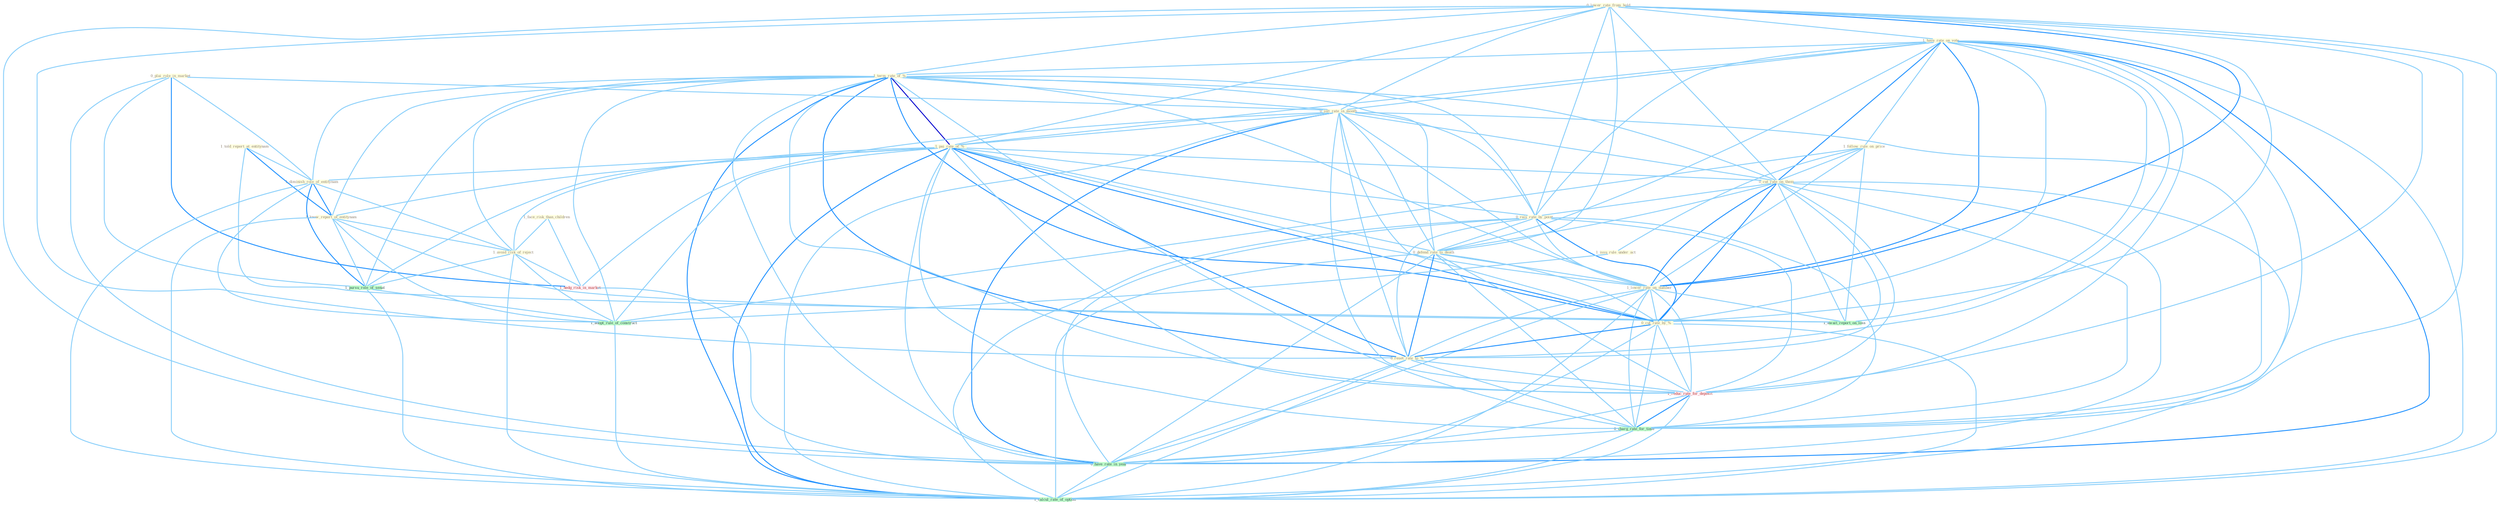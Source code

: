 Graph G{ 
    node
    [shape=polygon,style=filled,width=.5,height=.06,color="#BDFCC9",fixedsize=true,fontsize=4,
    fontcolor="#2f4f4f"];
    {node
    [color="#ffffe0", fontcolor="#8b7d6b"] "0_lower_rate_from_hold " "1_have_rate_on_vote " "1_follow_rule_on_price " "1_term_rate_of_% " "1_told_report_at_entitynam " "0_plai_role_in_market " "0_jolt_rate_in_month " "1_pai_rate_of_% " "0_cut_rate_on_them " "0_rais_rate_by_point " "0_defend_rate_to_death " "1_issu_rule_under_act " "1_diminish_role_of_entitynam " "1_know_report_of_entitynam " "1_face_risk_than_children " "1_lower_rate_on_number " "0_cut_rate_by_% " "1_avoid_risk_of_reject " "0_reset_rate_to_% "}
{node [color="#fff0f5", fontcolor="#b22222"] "1_reduc_rate_for_deposit " "1_hedg_risk_in_market "}
edge [color="#B0E2FF"];

	"0_lower_rate_from_hold " -- "1_have_rate_on_vote " [w="1", color="#87cefa" ];
	"0_lower_rate_from_hold " -- "1_term_rate_of_% " [w="1", color="#87cefa" ];
	"0_lower_rate_from_hold " -- "0_jolt_rate_in_month " [w="1", color="#87cefa" ];
	"0_lower_rate_from_hold " -- "1_pai_rate_of_% " [w="1", color="#87cefa" ];
	"0_lower_rate_from_hold " -- "0_cut_rate_on_them " [w="1", color="#87cefa" ];
	"0_lower_rate_from_hold " -- "0_rais_rate_by_point " [w="1", color="#87cefa" ];
	"0_lower_rate_from_hold " -- "0_defend_rate_to_death " [w="1", color="#87cefa" ];
	"0_lower_rate_from_hold " -- "1_lower_rate_on_number " [w="2", color="#1e90ff" , len=0.8];
	"0_lower_rate_from_hold " -- "0_cut_rate_by_% " [w="1", color="#87cefa" ];
	"0_lower_rate_from_hold " -- "0_reset_rate_to_% " [w="1", color="#87cefa" ];
	"0_lower_rate_from_hold " -- "1_reduc_rate_for_deposit " [w="1", color="#87cefa" ];
	"0_lower_rate_from_hold " -- "0_charg_rate_for_time " [w="1", color="#87cefa" ];
	"0_lower_rate_from_hold " -- "0_have_rate_in_year " [w="1", color="#87cefa" ];
	"0_lower_rate_from_hold " -- "1_calcul_rate_of_option " [w="1", color="#87cefa" ];
	"1_have_rate_on_vote " -- "1_follow_rule_on_price " [w="1", color="#87cefa" ];
	"1_have_rate_on_vote " -- "1_term_rate_of_% " [w="1", color="#87cefa" ];
	"1_have_rate_on_vote " -- "0_jolt_rate_in_month " [w="1", color="#87cefa" ];
	"1_have_rate_on_vote " -- "1_pai_rate_of_% " [w="1", color="#87cefa" ];
	"1_have_rate_on_vote " -- "0_cut_rate_on_them " [w="2", color="#1e90ff" , len=0.8];
	"1_have_rate_on_vote " -- "0_rais_rate_by_point " [w="1", color="#87cefa" ];
	"1_have_rate_on_vote " -- "0_defend_rate_to_death " [w="1", color="#87cefa" ];
	"1_have_rate_on_vote " -- "1_lower_rate_on_number " [w="2", color="#1e90ff" , len=0.8];
	"1_have_rate_on_vote " -- "0_cut_rate_by_% " [w="1", color="#87cefa" ];
	"1_have_rate_on_vote " -- "0_reset_rate_to_% " [w="1", color="#87cefa" ];
	"1_have_rate_on_vote " -- "1_await_report_on_loss " [w="1", color="#87cefa" ];
	"1_have_rate_on_vote " -- "1_reduc_rate_for_deposit " [w="1", color="#87cefa" ];
	"1_have_rate_on_vote " -- "0_charg_rate_for_time " [w="1", color="#87cefa" ];
	"1_have_rate_on_vote " -- "0_have_rate_in_year " [w="2", color="#1e90ff" , len=0.8];
	"1_have_rate_on_vote " -- "1_calcul_rate_of_option " [w="1", color="#87cefa" ];
	"1_follow_rule_on_price " -- "0_cut_rate_on_them " [w="1", color="#87cefa" ];
	"1_follow_rule_on_price " -- "1_issu_rule_under_act " [w="1", color="#87cefa" ];
	"1_follow_rule_on_price " -- "1_lower_rate_on_number " [w="1", color="#87cefa" ];
	"1_follow_rule_on_price " -- "1_await_report_on_loss " [w="1", color="#87cefa" ];
	"1_follow_rule_on_price " -- "1_adopt_rule_of_construct " [w="1", color="#87cefa" ];
	"1_term_rate_of_% " -- "0_jolt_rate_in_month " [w="1", color="#87cefa" ];
	"1_term_rate_of_% " -- "1_pai_rate_of_% " [w="3", color="#0000cd" , len=0.6];
	"1_term_rate_of_% " -- "0_cut_rate_on_them " [w="1", color="#87cefa" ];
	"1_term_rate_of_% " -- "0_rais_rate_by_point " [w="1", color="#87cefa" ];
	"1_term_rate_of_% " -- "0_defend_rate_to_death " [w="1", color="#87cefa" ];
	"1_term_rate_of_% " -- "1_diminish_role_of_entitynam " [w="1", color="#87cefa" ];
	"1_term_rate_of_% " -- "1_know_report_of_entitynam " [w="1", color="#87cefa" ];
	"1_term_rate_of_% " -- "1_lower_rate_on_number " [w="1", color="#87cefa" ];
	"1_term_rate_of_% " -- "0_cut_rate_by_% " [w="2", color="#1e90ff" , len=0.8];
	"1_term_rate_of_% " -- "1_avoid_risk_of_reject " [w="1", color="#87cefa" ];
	"1_term_rate_of_% " -- "0_reset_rate_to_% " [w="2", color="#1e90ff" , len=0.8];
	"1_term_rate_of_% " -- "1_pursu_role_of_senat " [w="1", color="#87cefa" ];
	"1_term_rate_of_% " -- "1_reduc_rate_for_deposit " [w="1", color="#87cefa" ];
	"1_term_rate_of_% " -- "0_charg_rate_for_time " [w="1", color="#87cefa" ];
	"1_term_rate_of_% " -- "1_adopt_rule_of_construct " [w="1", color="#87cefa" ];
	"1_term_rate_of_% " -- "0_have_rate_in_year " [w="1", color="#87cefa" ];
	"1_term_rate_of_% " -- "1_calcul_rate_of_option " [w="2", color="#1e90ff" , len=0.8];
	"1_told_report_at_entitynam " -- "1_diminish_role_of_entitynam " [w="1", color="#87cefa" ];
	"1_told_report_at_entitynam " -- "1_know_report_of_entitynam " [w="2", color="#1e90ff" , len=0.8];
	"1_told_report_at_entitynam " -- "1_await_report_on_loss " [w="1", color="#87cefa" ];
	"0_plai_role_in_market " -- "0_jolt_rate_in_month " [w="1", color="#87cefa" ];
	"0_plai_role_in_market " -- "1_diminish_role_of_entitynam " [w="1", color="#87cefa" ];
	"0_plai_role_in_market " -- "1_pursu_role_of_senat " [w="1", color="#87cefa" ];
	"0_plai_role_in_market " -- "1_hedg_risk_in_market " [w="2", color="#1e90ff" , len=0.8];
	"0_plai_role_in_market " -- "0_have_rate_in_year " [w="1", color="#87cefa" ];
	"0_jolt_rate_in_month " -- "1_pai_rate_of_% " [w="1", color="#87cefa" ];
	"0_jolt_rate_in_month " -- "0_cut_rate_on_them " [w="1", color="#87cefa" ];
	"0_jolt_rate_in_month " -- "0_rais_rate_by_point " [w="1", color="#87cefa" ];
	"0_jolt_rate_in_month " -- "0_defend_rate_to_death " [w="1", color="#87cefa" ];
	"0_jolt_rate_in_month " -- "1_lower_rate_on_number " [w="1", color="#87cefa" ];
	"0_jolt_rate_in_month " -- "0_cut_rate_by_% " [w="1", color="#87cefa" ];
	"0_jolt_rate_in_month " -- "0_reset_rate_to_% " [w="1", color="#87cefa" ];
	"0_jolt_rate_in_month " -- "1_reduc_rate_for_deposit " [w="1", color="#87cefa" ];
	"0_jolt_rate_in_month " -- "0_charg_rate_for_time " [w="1", color="#87cefa" ];
	"0_jolt_rate_in_month " -- "1_hedg_risk_in_market " [w="1", color="#87cefa" ];
	"0_jolt_rate_in_month " -- "0_have_rate_in_year " [w="2", color="#1e90ff" , len=0.8];
	"0_jolt_rate_in_month " -- "1_calcul_rate_of_option " [w="1", color="#87cefa" ];
	"1_pai_rate_of_% " -- "0_cut_rate_on_them " [w="1", color="#87cefa" ];
	"1_pai_rate_of_% " -- "0_rais_rate_by_point " [w="1", color="#87cefa" ];
	"1_pai_rate_of_% " -- "0_defend_rate_to_death " [w="1", color="#87cefa" ];
	"1_pai_rate_of_% " -- "1_diminish_role_of_entitynam " [w="1", color="#87cefa" ];
	"1_pai_rate_of_% " -- "1_know_report_of_entitynam " [w="1", color="#87cefa" ];
	"1_pai_rate_of_% " -- "1_lower_rate_on_number " [w="1", color="#87cefa" ];
	"1_pai_rate_of_% " -- "0_cut_rate_by_% " [w="2", color="#1e90ff" , len=0.8];
	"1_pai_rate_of_% " -- "1_avoid_risk_of_reject " [w="1", color="#87cefa" ];
	"1_pai_rate_of_% " -- "0_reset_rate_to_% " [w="2", color="#1e90ff" , len=0.8];
	"1_pai_rate_of_% " -- "1_pursu_role_of_senat " [w="1", color="#87cefa" ];
	"1_pai_rate_of_% " -- "1_reduc_rate_for_deposit " [w="1", color="#87cefa" ];
	"1_pai_rate_of_% " -- "0_charg_rate_for_time " [w="1", color="#87cefa" ];
	"1_pai_rate_of_% " -- "1_adopt_rule_of_construct " [w="1", color="#87cefa" ];
	"1_pai_rate_of_% " -- "0_have_rate_in_year " [w="1", color="#87cefa" ];
	"1_pai_rate_of_% " -- "1_calcul_rate_of_option " [w="2", color="#1e90ff" , len=0.8];
	"0_cut_rate_on_them " -- "0_rais_rate_by_point " [w="1", color="#87cefa" ];
	"0_cut_rate_on_them " -- "0_defend_rate_to_death " [w="1", color="#87cefa" ];
	"0_cut_rate_on_them " -- "1_lower_rate_on_number " [w="2", color="#1e90ff" , len=0.8];
	"0_cut_rate_on_them " -- "0_cut_rate_by_% " [w="2", color="#1e90ff" , len=0.8];
	"0_cut_rate_on_them " -- "0_reset_rate_to_% " [w="1", color="#87cefa" ];
	"0_cut_rate_on_them " -- "1_await_report_on_loss " [w="1", color="#87cefa" ];
	"0_cut_rate_on_them " -- "1_reduc_rate_for_deposit " [w="1", color="#87cefa" ];
	"0_cut_rate_on_them " -- "0_charg_rate_for_time " [w="1", color="#87cefa" ];
	"0_cut_rate_on_them " -- "0_have_rate_in_year " [w="1", color="#87cefa" ];
	"0_cut_rate_on_them " -- "1_calcul_rate_of_option " [w="1", color="#87cefa" ];
	"0_rais_rate_by_point " -- "0_defend_rate_to_death " [w="1", color="#87cefa" ];
	"0_rais_rate_by_point " -- "1_lower_rate_on_number " [w="1", color="#87cefa" ];
	"0_rais_rate_by_point " -- "0_cut_rate_by_% " [w="2", color="#1e90ff" , len=0.8];
	"0_rais_rate_by_point " -- "0_reset_rate_to_% " [w="1", color="#87cefa" ];
	"0_rais_rate_by_point " -- "1_reduc_rate_for_deposit " [w="1", color="#87cefa" ];
	"0_rais_rate_by_point " -- "0_charg_rate_for_time " [w="1", color="#87cefa" ];
	"0_rais_rate_by_point " -- "0_have_rate_in_year " [w="1", color="#87cefa" ];
	"0_rais_rate_by_point " -- "1_calcul_rate_of_option " [w="1", color="#87cefa" ];
	"0_defend_rate_to_death " -- "1_lower_rate_on_number " [w="1", color="#87cefa" ];
	"0_defend_rate_to_death " -- "0_cut_rate_by_% " [w="1", color="#87cefa" ];
	"0_defend_rate_to_death " -- "0_reset_rate_to_% " [w="2", color="#1e90ff" , len=0.8];
	"0_defend_rate_to_death " -- "1_reduc_rate_for_deposit " [w="1", color="#87cefa" ];
	"0_defend_rate_to_death " -- "0_charg_rate_for_time " [w="1", color="#87cefa" ];
	"0_defend_rate_to_death " -- "0_have_rate_in_year " [w="1", color="#87cefa" ];
	"0_defend_rate_to_death " -- "1_calcul_rate_of_option " [w="1", color="#87cefa" ];
	"1_issu_rule_under_act " -- "1_adopt_rule_of_construct " [w="1", color="#87cefa" ];
	"1_diminish_role_of_entitynam " -- "1_know_report_of_entitynam " [w="2", color="#1e90ff" , len=0.8];
	"1_diminish_role_of_entitynam " -- "1_avoid_risk_of_reject " [w="1", color="#87cefa" ];
	"1_diminish_role_of_entitynam " -- "1_pursu_role_of_senat " [w="2", color="#1e90ff" , len=0.8];
	"1_diminish_role_of_entitynam " -- "1_adopt_rule_of_construct " [w="1", color="#87cefa" ];
	"1_diminish_role_of_entitynam " -- "1_calcul_rate_of_option " [w="1", color="#87cefa" ];
	"1_know_report_of_entitynam " -- "1_avoid_risk_of_reject " [w="1", color="#87cefa" ];
	"1_know_report_of_entitynam " -- "1_pursu_role_of_senat " [w="1", color="#87cefa" ];
	"1_know_report_of_entitynam " -- "1_await_report_on_loss " [w="1", color="#87cefa" ];
	"1_know_report_of_entitynam " -- "1_adopt_rule_of_construct " [w="1", color="#87cefa" ];
	"1_know_report_of_entitynam " -- "1_calcul_rate_of_option " [w="1", color="#87cefa" ];
	"1_face_risk_than_children " -- "1_avoid_risk_of_reject " [w="1", color="#87cefa" ];
	"1_face_risk_than_children " -- "1_hedg_risk_in_market " [w="1", color="#87cefa" ];
	"1_lower_rate_on_number " -- "0_cut_rate_by_% " [w="1", color="#87cefa" ];
	"1_lower_rate_on_number " -- "0_reset_rate_to_% " [w="1", color="#87cefa" ];
	"1_lower_rate_on_number " -- "1_await_report_on_loss " [w="1", color="#87cefa" ];
	"1_lower_rate_on_number " -- "1_reduc_rate_for_deposit " [w="1", color="#87cefa" ];
	"1_lower_rate_on_number " -- "0_charg_rate_for_time " [w="1", color="#87cefa" ];
	"1_lower_rate_on_number " -- "0_have_rate_in_year " [w="1", color="#87cefa" ];
	"1_lower_rate_on_number " -- "1_calcul_rate_of_option " [w="1", color="#87cefa" ];
	"0_cut_rate_by_% " -- "0_reset_rate_to_% " [w="2", color="#1e90ff" , len=0.8];
	"0_cut_rate_by_% " -- "1_reduc_rate_for_deposit " [w="1", color="#87cefa" ];
	"0_cut_rate_by_% " -- "0_charg_rate_for_time " [w="1", color="#87cefa" ];
	"0_cut_rate_by_% " -- "0_have_rate_in_year " [w="1", color="#87cefa" ];
	"0_cut_rate_by_% " -- "1_calcul_rate_of_option " [w="1", color="#87cefa" ];
	"1_avoid_risk_of_reject " -- "1_pursu_role_of_senat " [w="1", color="#87cefa" ];
	"1_avoid_risk_of_reject " -- "1_adopt_rule_of_construct " [w="1", color="#87cefa" ];
	"1_avoid_risk_of_reject " -- "1_hedg_risk_in_market " [w="1", color="#87cefa" ];
	"1_avoid_risk_of_reject " -- "1_calcul_rate_of_option " [w="1", color="#87cefa" ];
	"0_reset_rate_to_% " -- "1_reduc_rate_for_deposit " [w="1", color="#87cefa" ];
	"0_reset_rate_to_% " -- "0_charg_rate_for_time " [w="1", color="#87cefa" ];
	"0_reset_rate_to_% " -- "0_have_rate_in_year " [w="1", color="#87cefa" ];
	"0_reset_rate_to_% " -- "1_calcul_rate_of_option " [w="1", color="#87cefa" ];
	"1_pursu_role_of_senat " -- "1_adopt_rule_of_construct " [w="1", color="#87cefa" ];
	"1_pursu_role_of_senat " -- "1_calcul_rate_of_option " [w="1", color="#87cefa" ];
	"1_reduc_rate_for_deposit " -- "0_charg_rate_for_time " [w="2", color="#1e90ff" , len=0.8];
	"1_reduc_rate_for_deposit " -- "0_have_rate_in_year " [w="1", color="#87cefa" ];
	"1_reduc_rate_for_deposit " -- "1_calcul_rate_of_option " [w="1", color="#87cefa" ];
	"0_charg_rate_for_time " -- "0_have_rate_in_year " [w="1", color="#87cefa" ];
	"0_charg_rate_for_time " -- "1_calcul_rate_of_option " [w="1", color="#87cefa" ];
	"1_adopt_rule_of_construct " -- "1_calcul_rate_of_option " [w="1", color="#87cefa" ];
	"1_hedg_risk_in_market " -- "0_have_rate_in_year " [w="1", color="#87cefa" ];
	"0_have_rate_in_year " -- "1_calcul_rate_of_option " [w="1", color="#87cefa" ];
}